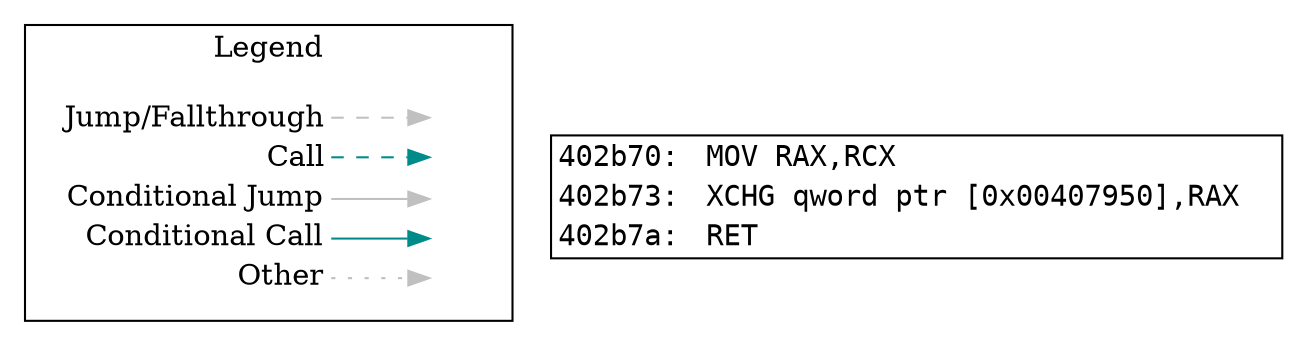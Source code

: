digraph "func 0x402b70" {
  newrank=true;
  // Flow Type Legend
  subgraph cluster_01 { 
    rank=same;
    node [shape=plaintext]
    label = "Legend";
    key [label=<<table border="0" cellpadding="2" cellspacing="0" cellborder="0">
                  <tr><td align="right" port="i1">Jump/Fallthrough</td></tr>
                  <tr><td align="right" port="i2">Call</td></tr>
                  <tr><td align="right" port="i3">Conditional Jump</td></tr>
                  <tr><td align="right" port="i4">Conditional Call</td></tr>
                  <tr><td align="right" port="i5">Other</td></tr>
               </table>>];
    key2 [label=<<table border="0" cellpadding="2" cellspacing="0" cellborder="0">
                   <tr><td port="i1">&nbsp;</td></tr>
                   <tr><td port="i2">&nbsp;</td></tr>
                   <tr><td port="i3">&nbsp;</td></tr>
                   <tr><td port="i4">&nbsp;</td></tr>
                   <tr><td port="i5">&nbsp;</td></tr>
                </table>>];
    key:i1:e -> key2:i1:w [color=gray style=dashed];
    key:i2:e -> key2:i2:w [color=cyan4 style=dashed];
    key:i3:e -> key2:i3:w [color=gray];
    key:i4:e -> key2:i4:w [color=cyan4];
    key:i5:e -> key2:i5:w [color=gray style=dotted];
  }
  bb_402b70 [shape=plaintext label=<
    <TABLE BORDER="1" CELLBORDER="0" CELLSPACING="0">
      <TR>
        <TD PORT="insn_402b70" ALIGN="RIGHT"><FONT FACE="monospace">402b70: </FONT></TD>
        <TD ALIGN="LEFT"><FONT FACE="monospace">MOV RAX,RCX</FONT></TD>
        <TD>&nbsp;&nbsp;&nbsp;</TD> // for spacing
      </TR>
      <TR>
        <TD PORT="insn_402b73" ALIGN="RIGHT"><FONT FACE="monospace">402b73: </FONT></TD>
        <TD ALIGN="LEFT"><FONT FACE="monospace">XCHG qword ptr [0x00407950],RAX</FONT></TD>
        <TD>&nbsp;&nbsp;&nbsp;</TD> // for spacing
      </TR>
      <TR>
        <TD PORT="insn_402b7a" ALIGN="RIGHT"><FONT FACE="monospace">402b7a: </FONT></TD>
        <TD ALIGN="LEFT"><FONT FACE="monospace">RET</FONT></TD>
        <TD>&nbsp;&nbsp;&nbsp;</TD> // for spacing
      </TR>
    </TABLE>>];
}